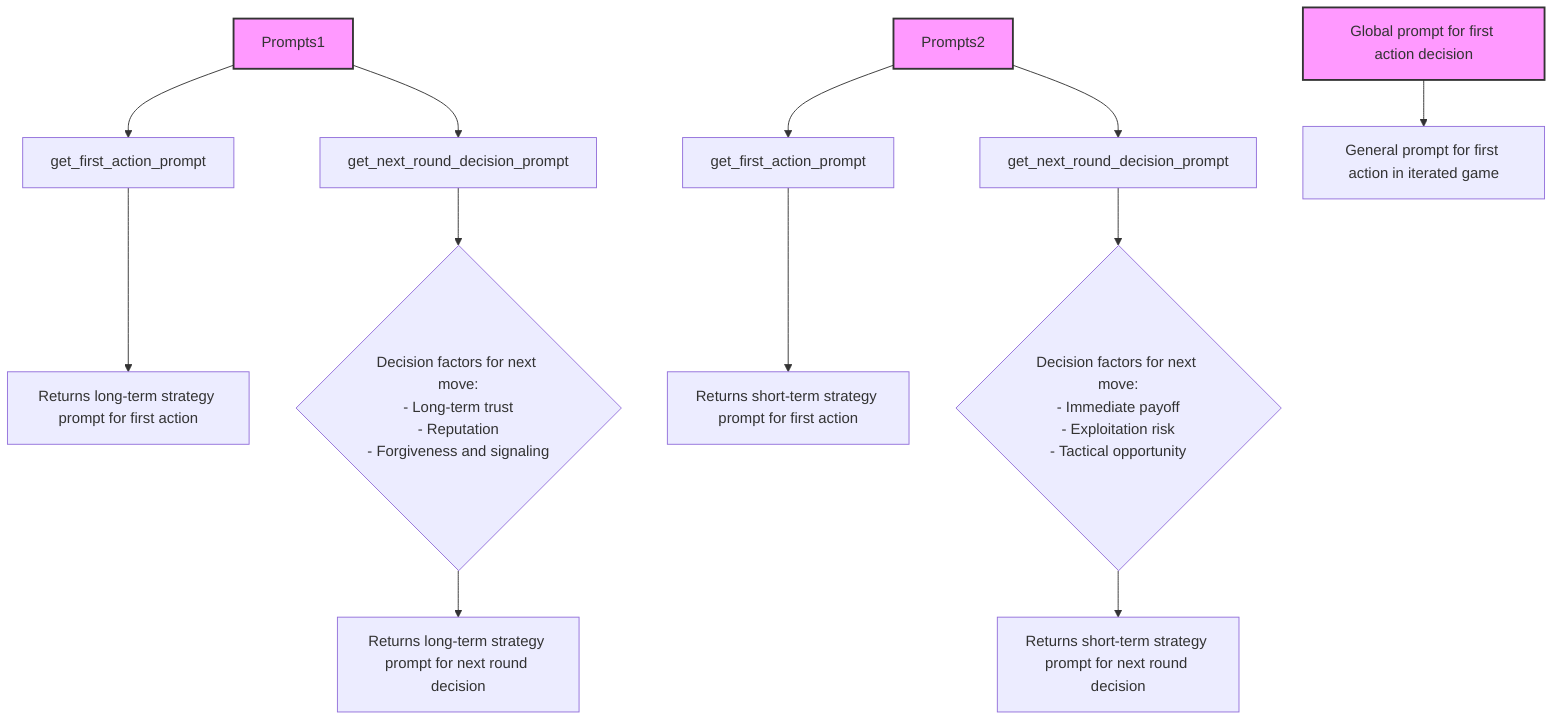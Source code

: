 flowchart TD
    A[Prompts1] --> B[get_first_action_prompt]
    A --> C[get_next_round_decision_prompt]
    B --> D["Returns long-term strategy prompt for first action"]
    C --> E{"Decision factors for next move:\n- Long-term trust\n- Reputation\n- Forgiveness and signaling"}
    E --> F["Returns long-term strategy prompt for next round decision"]

    G[Prompts2] --> H[get_first_action_prompt]
    G --> I[get_next_round_decision_prompt]
    H --> J["Returns short-term strategy prompt for first action"]
    I --> K{"Decision factors for next move:\n- Immediate payoff\n- Exploitation risk\n- Tactical opportunity"}
    K --> L["Returns short-term strategy prompt for next round decision"]

    M["Global prompt for first action decision"]
    M --> N["General prompt for first action in iterated game"]
    
    classDef class1 fill:#f9f,stroke:#333,stroke-width:2px;
    class A,G,M class1;